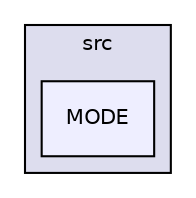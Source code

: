 digraph "MODE" {
  compound=true
  node [ fontsize="10", fontname="Helvetica"];
  edge [ labelfontsize="10", labelfontname="Helvetica"];
  subgraph clusterdir_44bc90326cb97857a09ce8850ec2d49b {
    graph [ bgcolor="#ddddee", pencolor="black", label="src" fontname="Helvetica", fontsize="10", URL="dir_44bc90326cb97857a09ce8850ec2d49b.html"]
  dir_0d583a554620212e5179a72f7a34cb97 [shape=box, label="MODE", style="filled", fillcolor="#eeeeff", pencolor="black", URL="dir_0d583a554620212e5179a72f7a34cb97.html"];
  }
}

